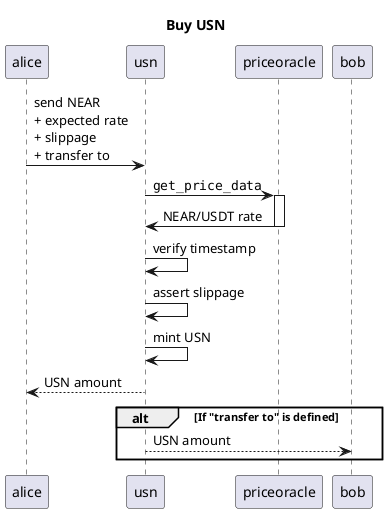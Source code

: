 @startuml

title Buy USN

alice -> usn: send NEAR\n+ expected rate\n+ slippage\n+ transfer to

usn -> priceoracle: ""get_price_data""
activate priceoracle
usn <- priceoracle: NEAR/USDT rate
deactivate priceoracle
usn -> usn: verify timestamp

usn -> usn: assert slippage
usn -> usn: mint USN

alice <-- usn: USN amount
alt If "transfer to" is defined
bob <-- usn: USN amount
end
@enduml
